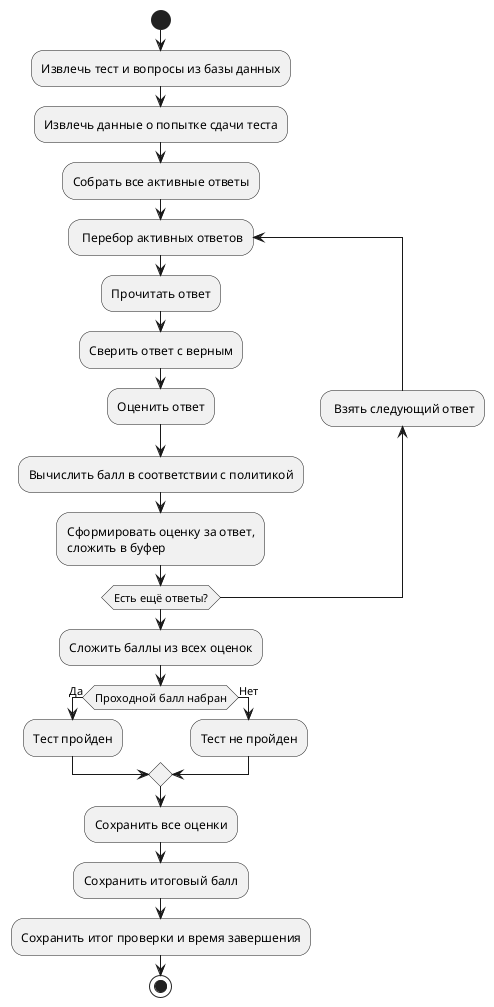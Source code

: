 @startuml

start
:Извлечь тест и вопросы из базы данных;
:Извлечь данные о попытке сдачи теста;
:Собрать все активные ответы;
repeat: Перебор активных ответов
  :Прочитать ответ;
  :Сверить ответ с верным;
  :Оценить ответ;
  :Вычислить балл в соответствии с политикой;
  :Сформировать оценку за ответ, 
  сложить в буфер;
backward: Взять следующий ответ;
repeat while (Есть ещё ответы?)
:Сложить баллы из всех оценок;
if (Проходной балл набран) then (Да)
    :Тест пройден;
else (Нет)
    :Тест не пройден;
endif
:Сохранить все оценки;
:Сохранить итоговый балл;
:Сохранить итог проверки и время завершения;
stop
@enduml